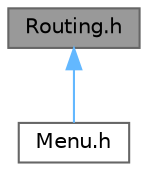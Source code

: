 digraph "Routing.h"
{
 // LATEX_PDF_SIZE
  bgcolor="transparent";
  edge [fontname=Helvetica,fontsize=10,labelfontname=Helvetica,labelfontsize=10];
  node [fontname=Helvetica,fontsize=10,shape=box,height=0.2,width=0.4];
  Node1 [label="Routing.h",height=0.2,width=0.4,color="gray40", fillcolor="grey60", style="filled", fontcolor="black",tooltip="Contains the declaration of the Routing class."];
  Node1 -> Node2 [dir="back",color="steelblue1",style="solid"];
  Node2 [label="Menu.h",height=0.2,width=0.4,color="grey40", fillcolor="white", style="filled",URL="$_menu_8h.html",tooltip="Contains the declaration of the Menu class."];
}
